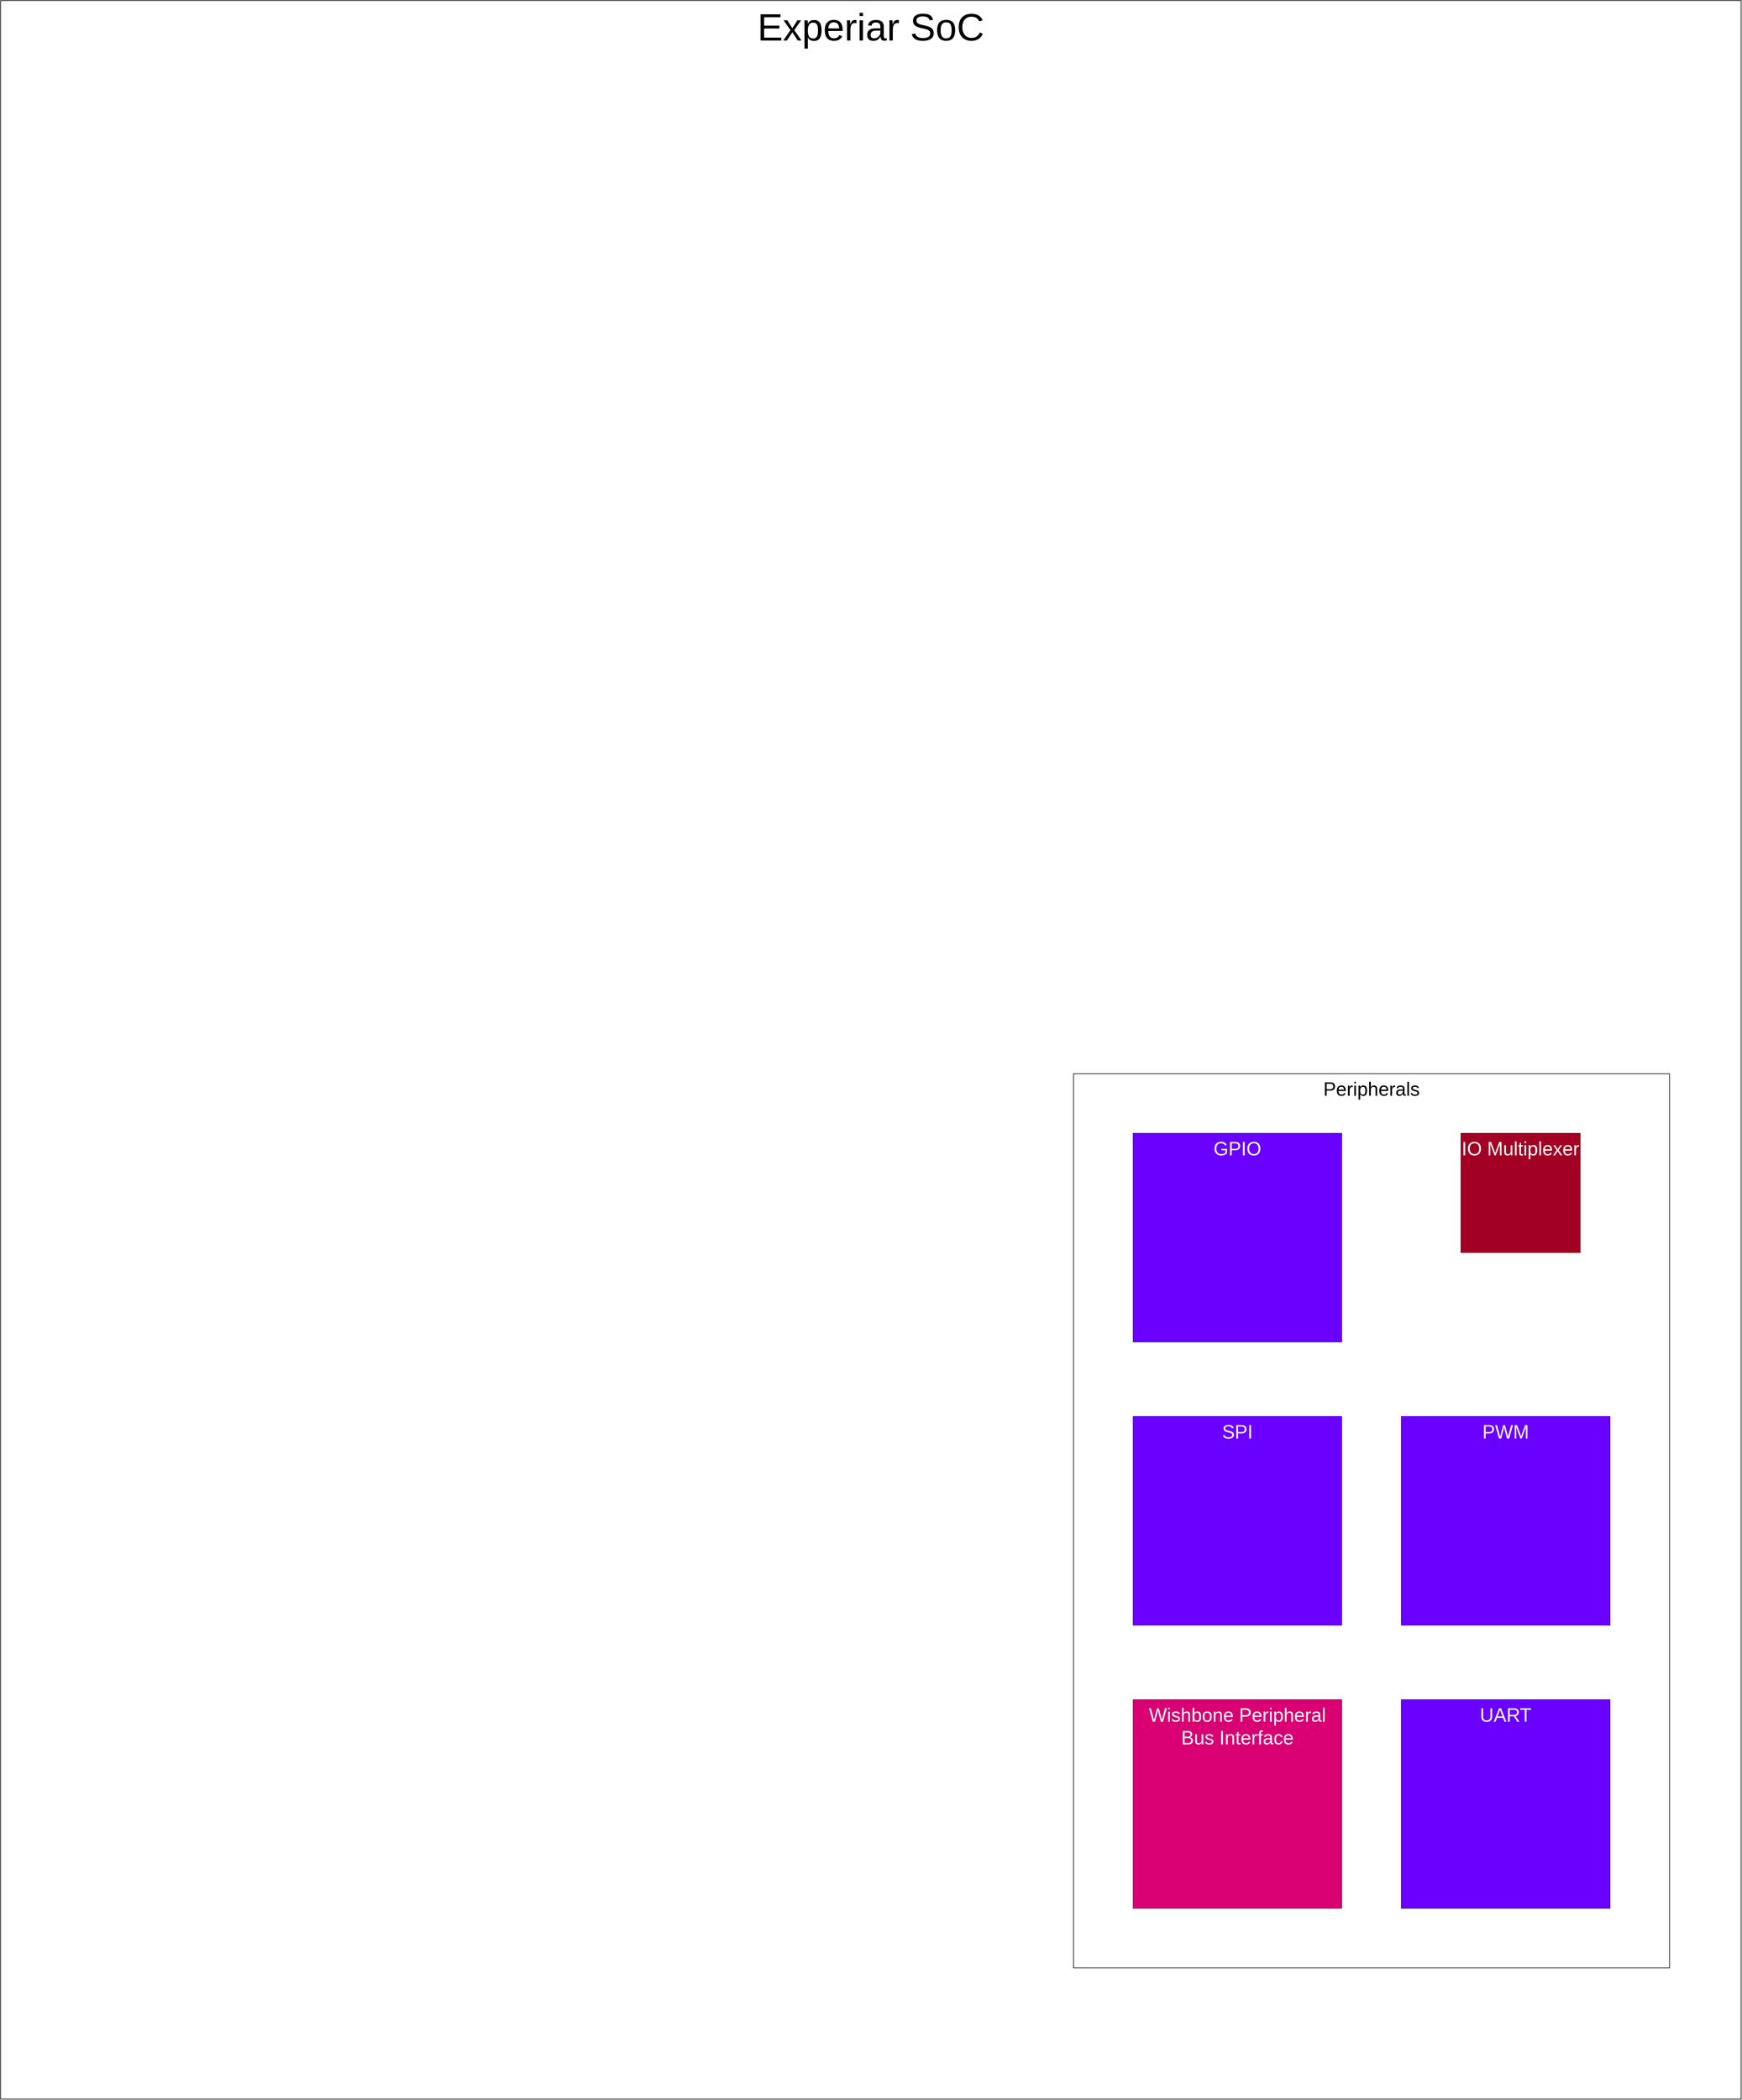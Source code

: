 <mxfile version="17.4.2" type="device" pages="2"><diagram id="yvsdHdthbN7Aulyef8FL" name="Chip"><mxGraphModel dx="1102" dy="865" grid="1" gridSize="10" guides="1" tooltips="1" connect="0" arrows="0" fold="1" page="1" pageScale="1" pageWidth="1600" pageHeight="900" math="1" shadow="0"><root><mxCell id="0"/><mxCell id="1" parent="0"/><mxCell id="ul03ughP1UyIuIYH0G2M-1" value="&lt;font style=&quot;font-size: 64px&quot;&gt;Experiar SoC&lt;/font&gt;" style="rounded=0;whiteSpace=wrap;html=1;verticalAlign=top;flipV=1;direction=east;shadow=0;sketch=0;fillColor=default;gradientColor=none;glass=0;container=0;imageVerticalAlign=middle;noLabel=0;" parent="1" vertex="1"><mxGeometry x="100" y="100" width="2920" height="3520" as="geometry"/></mxCell><mxCell id="iUoae-ffnN8-X9TpZNAF-8" value="" style="group" parent="1" vertex="1" connectable="0"><mxGeometry x="1900" y="1900" width="1000" height="1500" as="geometry"/></mxCell><mxCell id="iUoae-ffnN8-X9TpZNAF-1" value="&lt;font style=&quot;font-size: 32px&quot;&gt;Peripherals&lt;/font&gt;" style="rounded=0;whiteSpace=wrap;html=1;verticalAlign=top;" parent="iUoae-ffnN8-X9TpZNAF-8" vertex="1"><mxGeometry width="1000" height="1500" as="geometry"/></mxCell><mxCell id="iUoae-ffnN8-X9TpZNAF-2" value="&lt;font style=&quot;font-size: 32px&quot;&gt;GPIO&lt;/font&gt;" style="rounded=0;whiteSpace=wrap;html=1;fillColor=#6a00ff;fontColor=#ffffff;strokeColor=#3700CC;verticalAlign=top;" parent="iUoae-ffnN8-X9TpZNAF-8" vertex="1"><mxGeometry x="100" y="100" width="350" height="350" as="geometry"/></mxCell><mxCell id="iUoae-ffnN8-X9TpZNAF-3" value="&lt;font style=&quot;font-size: 32px&quot;&gt;IO Multiplexer&lt;/font&gt;" style="rounded=0;whiteSpace=wrap;html=1;fillColor=#a20025;fontColor=#ffffff;strokeColor=#6F0000;verticalAlign=top;" parent="iUoae-ffnN8-X9TpZNAF-8" vertex="1"><mxGeometry x="650" y="100" width="200" height="200" as="geometry"/></mxCell><mxCell id="iUoae-ffnN8-X9TpZNAF-4" value="&lt;font style=&quot;font-size: 32px&quot;&gt;PWM&lt;/font&gt;" style="rounded=0;whiteSpace=wrap;html=1;fillColor=#6a00ff;fontColor=#ffffff;strokeColor=#3700CC;verticalAlign=top;" parent="iUoae-ffnN8-X9TpZNAF-8" vertex="1"><mxGeometry x="550" y="575" width="350" height="350" as="geometry"/></mxCell><mxCell id="iUoae-ffnN8-X9TpZNAF-5" value="&lt;font style=&quot;font-size: 32px&quot;&gt;SPI&lt;br&gt;&lt;/font&gt;" style="rounded=0;whiteSpace=wrap;html=1;fillColor=#6a00ff;fontColor=#ffffff;strokeColor=#3700CC;verticalAlign=top;" parent="iUoae-ffnN8-X9TpZNAF-8" vertex="1"><mxGeometry x="100" y="575" width="350" height="350" as="geometry"/></mxCell><mxCell id="iUoae-ffnN8-X9TpZNAF-6" value="&lt;font style=&quot;font-size: 32px&quot;&gt;UART&lt;/font&gt;" style="rounded=0;whiteSpace=wrap;html=1;fillColor=#6a00ff;fontColor=#ffffff;strokeColor=#3700CC;verticalAlign=top;" parent="iUoae-ffnN8-X9TpZNAF-8" vertex="1"><mxGeometry x="550" y="1050" width="350" height="350" as="geometry"/></mxCell><mxCell id="iUoae-ffnN8-X9TpZNAF-7" value="&lt;font style=&quot;font-size: 32px&quot;&gt;Wishbone Peripheral Bus Interface&lt;/font&gt;" style="rounded=0;whiteSpace=wrap;html=1;fillColor=#d80073;fontColor=#ffffff;strokeColor=#A50040;verticalAlign=top;" parent="iUoae-ffnN8-X9TpZNAF-8" vertex="1"><mxGeometry x="100" y="1050" width="350" height="350" as="geometry"/></mxCell></root></mxGraphModel></diagram><diagram id="kcoLZmZ3kFTKQlzi6wLs" name="Peripherals"><mxGraphModel dx="2004" dy="1573" grid="1" gridSize="10" guides="1" tooltips="1" connect="0" arrows="0" fold="1" page="1" pageScale="1" pageWidth="1600" pageHeight="900" math="1" shadow="0"><root><mxCell id="0"/><mxCell id="1" parent="0"/><mxCell id="biApISmDoDsnWp0QtFlV-1" value="&lt;font style=&quot;font-size: 32px&quot;&gt;Peripherals&lt;/font&gt;" style="rounded=0;whiteSpace=wrap;html=1;verticalAlign=top;" parent="1" vertex="1"><mxGeometry x="100" y="100" width="1000" height="1500" as="geometry"/></mxCell><mxCell id="biApISmDoDsnWp0QtFlV-2" value="&lt;font style=&quot;font-size: 32px&quot;&gt;GPIO&lt;/font&gt;" style="rounded=0;whiteSpace=wrap;html=1;fillColor=#6a00ff;fontColor=#ffffff;strokeColor=#3700CC;verticalAlign=top;" parent="1" vertex="1"><mxGeometry x="200" y="200" width="350" height="350" as="geometry"/></mxCell><mxCell id="biApISmDoDsnWp0QtFlV-6" value="&lt;font style=&quot;font-size: 32px&quot;&gt;IO Multiplexer&lt;/font&gt;" style="rounded=0;whiteSpace=wrap;html=1;fillColor=#a20025;fontColor=#ffffff;strokeColor=#6F0000;verticalAlign=top;" parent="1" vertex="1"><mxGeometry x="750" y="200" width="200" height="200" as="geometry"/></mxCell><mxCell id="biApISmDoDsnWp0QtFlV-8" value="&lt;font style=&quot;font-size: 32px&quot;&gt;PWM&lt;/font&gt;" style="rounded=0;whiteSpace=wrap;html=1;fillColor=#6a00ff;fontColor=#ffffff;strokeColor=#3700CC;verticalAlign=top;" parent="1" vertex="1"><mxGeometry x="650" y="600" width="390" height="490" as="geometry"/></mxCell><mxCell id="biApISmDoDsnWp0QtFlV-9" value="&lt;font style=&quot;font-size: 32px&quot;&gt;SPI&lt;br&gt;&lt;/font&gt;" style="rounded=0;whiteSpace=wrap;html=1;fillColor=#6a00ff;fontColor=#ffffff;strokeColor=#3700CC;verticalAlign=top;" parent="1" vertex="1"><mxGeometry x="200" y="675" width="200" height="200" as="geometry"/></mxCell><mxCell id="biApISmDoDsnWp0QtFlV-10" value="&lt;font style=&quot;font-size: 32px&quot;&gt;UART&lt;/font&gt;" style="rounded=0;whiteSpace=wrap;html=1;fillColor=#6a00ff;fontColor=#ffffff;strokeColor=#3700CC;verticalAlign=top;" parent="1" vertex="1"><mxGeometry x="650" y="1150" width="350" height="350" as="geometry"/></mxCell><mxCell id="biApISmDoDsnWp0QtFlV-11" value="&lt;font style=&quot;font-size: 32px&quot;&gt;Wishbone Peripheral Bus Interface&lt;/font&gt;" style="rounded=0;whiteSpace=wrap;html=1;fillColor=#d80073;fontColor=#ffffff;strokeColor=#A50040;verticalAlign=top;" parent="1" vertex="1"><mxGeometry x="200" y="1150" width="350" height="350" as="geometry"/></mxCell></root></mxGraphModel></diagram></mxfile>